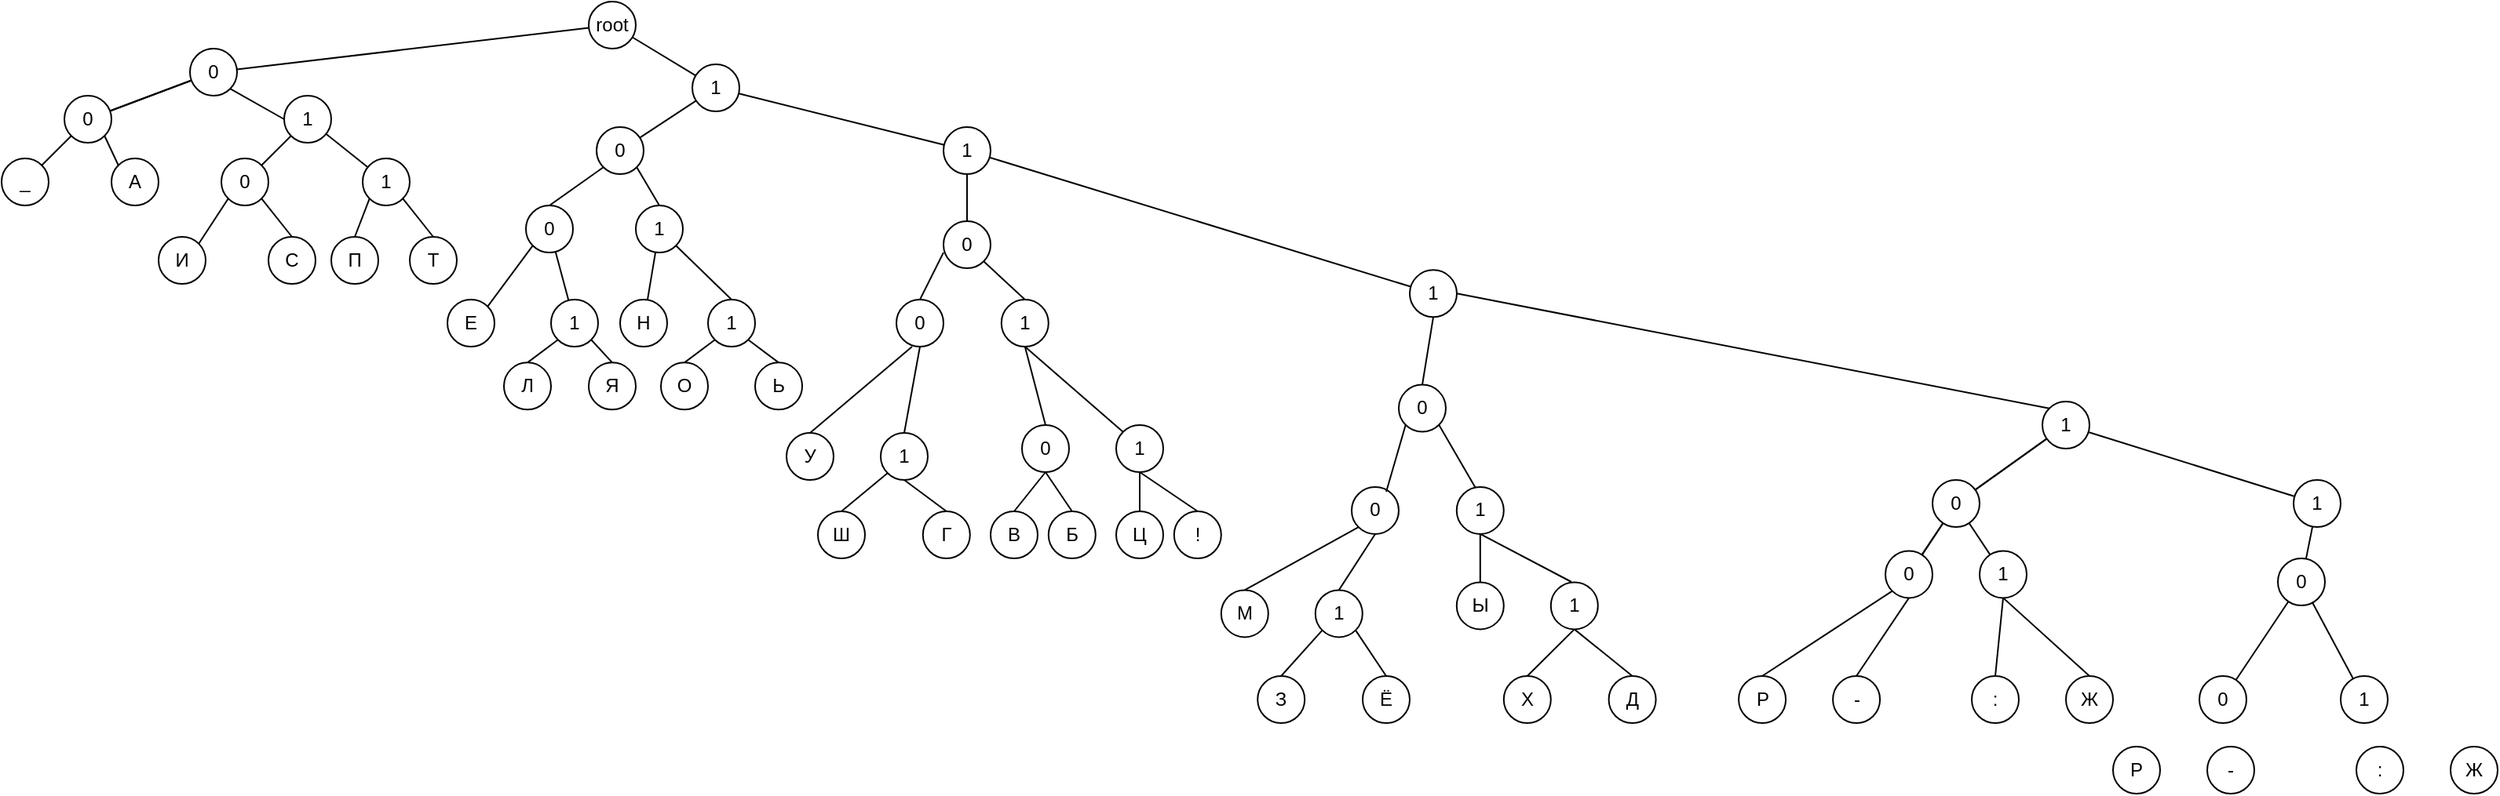 <mxfile version="22.1.7" type="github">
  <diagram name="Страница — 1" id="L3PKJxNTwHp6rq7nzCVX">
    <mxGraphModel dx="869" dy="475" grid="1" gridSize="10" guides="1" tooltips="1" connect="1" arrows="1" fold="1" page="1" pageScale="1" pageWidth="827" pageHeight="1169" math="0" shadow="0">
      <root>
        <mxCell id="0" />
        <mxCell id="1" parent="0" />
        <mxCell id="iF7RnvMgbBvQUuc80PQl-8" value="" style="edgeStyle=none;shape=connector;rounded=0;orthogonalLoop=1;jettySize=auto;html=1;labelBackgroundColor=default;strokeColor=default;align=center;verticalAlign=middle;fontFamily=Helvetica;fontSize=11;fontColor=default;endArrow=none;endFill=0;" edge="1" parent="1" source="iF7RnvMgbBvQUuc80PQl-2" target="iF7RnvMgbBvQUuc80PQl-5">
          <mxGeometry relative="1" as="geometry" />
        </mxCell>
        <mxCell id="iF7RnvMgbBvQUuc80PQl-27" style="edgeStyle=none;shape=connector;rounded=0;orthogonalLoop=1;jettySize=auto;html=1;exitX=1;exitY=1;exitDx=0;exitDy=0;entryX=0;entryY=0.5;entryDx=0;entryDy=0;labelBackgroundColor=default;strokeColor=default;align=center;verticalAlign=middle;fontFamily=Helvetica;fontSize=11;fontColor=default;endArrow=none;endFill=0;" edge="1" parent="1" source="iF7RnvMgbBvQUuc80PQl-2" target="iF7RnvMgbBvQUuc80PQl-23">
          <mxGeometry relative="1" as="geometry" />
        </mxCell>
        <mxCell id="iF7RnvMgbBvQUuc80PQl-2" value="0" style="ellipse;whiteSpace=wrap;html=1;aspect=fixed;" vertex="1" parent="1">
          <mxGeometry x="140" y="170" width="30" height="30" as="geometry" />
        </mxCell>
        <mxCell id="iF7RnvMgbBvQUuc80PQl-10" value="" style="edgeStyle=none;shape=connector;rounded=0;orthogonalLoop=1;jettySize=auto;html=1;labelBackgroundColor=default;strokeColor=default;align=center;verticalAlign=middle;fontFamily=Helvetica;fontSize=11;fontColor=default;endArrow=none;endFill=0;" edge="1" parent="1" source="iF7RnvMgbBvQUuc80PQl-3" target="iF7RnvMgbBvQUuc80PQl-2">
          <mxGeometry relative="1" as="geometry" />
        </mxCell>
        <mxCell id="iF7RnvMgbBvQUuc80PQl-12" value="" style="edgeStyle=none;shape=connector;rounded=0;orthogonalLoop=1;jettySize=auto;html=1;labelBackgroundColor=default;strokeColor=default;align=center;verticalAlign=middle;fontFamily=Helvetica;fontSize=11;fontColor=default;endArrow=none;endFill=0;" edge="1" parent="1" source="iF7RnvMgbBvQUuc80PQl-3" target="iF7RnvMgbBvQUuc80PQl-11">
          <mxGeometry relative="1" as="geometry" />
        </mxCell>
        <mxCell id="iF7RnvMgbBvQUuc80PQl-3" value="root" style="ellipse;whiteSpace=wrap;html=1;aspect=fixed;" vertex="1" parent="1">
          <mxGeometry x="394" y="140" width="30" height="30" as="geometry" />
        </mxCell>
        <mxCell id="iF7RnvMgbBvQUuc80PQl-9" value="" style="edgeStyle=none;shape=connector;rounded=0;orthogonalLoop=1;jettySize=auto;html=1;labelBackgroundColor=default;strokeColor=default;align=center;verticalAlign=middle;fontFamily=Helvetica;fontSize=11;fontColor=default;endArrow=none;endFill=0;" edge="1" parent="1" source="iF7RnvMgbBvQUuc80PQl-5" target="iF7RnvMgbBvQUuc80PQl-6">
          <mxGeometry relative="1" as="geometry" />
        </mxCell>
        <mxCell id="iF7RnvMgbBvQUuc80PQl-20" value="" style="edgeStyle=none;shape=connector;rounded=0;orthogonalLoop=1;jettySize=auto;html=1;labelBackgroundColor=default;strokeColor=default;align=center;verticalAlign=middle;fontFamily=Helvetica;fontSize=11;fontColor=default;endArrow=none;endFill=0;" edge="1" parent="1" source="iF7RnvMgbBvQUuc80PQl-5" target="iF7RnvMgbBvQUuc80PQl-2">
          <mxGeometry relative="1" as="geometry" />
        </mxCell>
        <mxCell id="iF7RnvMgbBvQUuc80PQl-22" style="edgeStyle=none;shape=connector;rounded=0;orthogonalLoop=1;jettySize=auto;html=1;exitX=1;exitY=1;exitDx=0;exitDy=0;entryX=0;entryY=0;entryDx=0;entryDy=0;labelBackgroundColor=default;strokeColor=default;align=center;verticalAlign=middle;fontFamily=Helvetica;fontSize=11;fontColor=default;endArrow=none;endFill=0;" edge="1" parent="1" source="iF7RnvMgbBvQUuc80PQl-5" target="iF7RnvMgbBvQUuc80PQl-19">
          <mxGeometry relative="1" as="geometry" />
        </mxCell>
        <mxCell id="iF7RnvMgbBvQUuc80PQl-5" value="0" style="ellipse;whiteSpace=wrap;html=1;aspect=fixed;" vertex="1" parent="1">
          <mxGeometry x="60" y="200" width="30" height="30" as="geometry" />
        </mxCell>
        <mxCell id="iF7RnvMgbBvQUuc80PQl-6" value="_" style="ellipse;whiteSpace=wrap;html=1;aspect=fixed;" vertex="1" parent="1">
          <mxGeometry x="20" y="240" width="30" height="30" as="geometry" />
        </mxCell>
        <mxCell id="iF7RnvMgbBvQUuc80PQl-16" value="" style="edgeStyle=none;shape=connector;rounded=0;orthogonalLoop=1;jettySize=auto;html=1;labelBackgroundColor=default;strokeColor=default;align=center;verticalAlign=middle;fontFamily=Helvetica;fontSize=11;fontColor=default;endArrow=none;endFill=0;" edge="1" parent="1" source="iF7RnvMgbBvQUuc80PQl-11" target="iF7RnvMgbBvQUuc80PQl-13">
          <mxGeometry relative="1" as="geometry" />
        </mxCell>
        <mxCell id="iF7RnvMgbBvQUuc80PQl-57" value="" style="edgeStyle=none;shape=connector;rounded=0;orthogonalLoop=1;jettySize=auto;html=1;labelBackgroundColor=default;strokeColor=default;align=center;verticalAlign=middle;fontFamily=Helvetica;fontSize=11;fontColor=default;endArrow=none;endFill=0;" edge="1" parent="1" source="iF7RnvMgbBvQUuc80PQl-11" target="iF7RnvMgbBvQUuc80PQl-45">
          <mxGeometry relative="1" as="geometry" />
        </mxCell>
        <mxCell id="iF7RnvMgbBvQUuc80PQl-11" value="1" style="ellipse;whiteSpace=wrap;html=1;aspect=fixed;" vertex="1" parent="1">
          <mxGeometry x="460" y="180" width="30" height="30" as="geometry" />
        </mxCell>
        <mxCell id="iF7RnvMgbBvQUuc80PQl-17" value="" style="edgeStyle=none;shape=connector;rounded=0;orthogonalLoop=1;jettySize=auto;html=1;labelBackgroundColor=default;strokeColor=default;align=center;verticalAlign=middle;fontFamily=Helvetica;fontSize=11;fontColor=default;endArrow=none;endFill=0;" edge="1" parent="1" source="iF7RnvMgbBvQUuc80PQl-13" target="iF7RnvMgbBvQUuc80PQl-14">
          <mxGeometry relative="1" as="geometry" />
        </mxCell>
        <mxCell id="iF7RnvMgbBvQUuc80PQl-112" style="edgeStyle=none;shape=connector;rounded=0;orthogonalLoop=1;jettySize=auto;html=1;exitX=0.5;exitY=1;exitDx=0;exitDy=0;entryX=0.5;entryY=0;entryDx=0;entryDy=0;labelBackgroundColor=default;strokeColor=default;align=center;verticalAlign=middle;fontFamily=Helvetica;fontSize=11;fontColor=default;endArrow=none;endFill=0;" edge="1" parent="1" source="iF7RnvMgbBvQUuc80PQl-13" target="iF7RnvMgbBvQUuc80PQl-46">
          <mxGeometry relative="1" as="geometry" />
        </mxCell>
        <mxCell id="iF7RnvMgbBvQUuc80PQl-13" value="1" style="ellipse;whiteSpace=wrap;html=1;aspect=fixed;" vertex="1" parent="1">
          <mxGeometry x="620" y="220" width="30" height="30" as="geometry" />
        </mxCell>
        <mxCell id="iF7RnvMgbBvQUuc80PQl-81" style="edgeStyle=none;shape=connector;rounded=0;orthogonalLoop=1;jettySize=auto;html=1;exitX=1;exitY=0.5;exitDx=0;exitDy=0;entryX=0;entryY=0;entryDx=0;entryDy=0;labelBackgroundColor=default;strokeColor=default;align=center;verticalAlign=middle;fontFamily=Helvetica;fontSize=11;fontColor=default;endArrow=none;endFill=0;" edge="1" parent="1" source="iF7RnvMgbBvQUuc80PQl-14" target="iF7RnvMgbBvQUuc80PQl-15">
          <mxGeometry relative="1" as="geometry" />
        </mxCell>
        <mxCell id="iF7RnvMgbBvQUuc80PQl-14" value="1" style="ellipse;whiteSpace=wrap;html=1;aspect=fixed;" vertex="1" parent="1">
          <mxGeometry x="917" y="311.17" width="30" height="30" as="geometry" />
        </mxCell>
        <mxCell id="iF7RnvMgbBvQUuc80PQl-42" value="" style="edgeStyle=none;shape=connector;rounded=0;orthogonalLoop=1;jettySize=auto;html=1;labelBackgroundColor=default;strokeColor=default;align=center;verticalAlign=middle;fontFamily=Helvetica;fontSize=11;fontColor=default;endArrow=none;endFill=0;" edge="1" parent="1" source="iF7RnvMgbBvQUuc80PQl-15" target="iF7RnvMgbBvQUuc80PQl-39">
          <mxGeometry relative="1" as="geometry" />
        </mxCell>
        <mxCell id="iF7RnvMgbBvQUuc80PQl-54" value="" style="edgeStyle=none;shape=connector;rounded=0;orthogonalLoop=1;jettySize=auto;html=1;labelBackgroundColor=default;strokeColor=default;align=center;verticalAlign=middle;fontFamily=Helvetica;fontSize=11;fontColor=default;endArrow=none;endFill=0;" edge="1" parent="1" source="iF7RnvMgbBvQUuc80PQl-15" target="iF7RnvMgbBvQUuc80PQl-48">
          <mxGeometry relative="1" as="geometry" />
        </mxCell>
        <mxCell id="iF7RnvMgbBvQUuc80PQl-15" value="1" style="ellipse;whiteSpace=wrap;html=1;aspect=fixed;" vertex="1" parent="1">
          <mxGeometry x="1320" y="395" width="30" height="30" as="geometry" />
        </mxCell>
        <mxCell id="iF7RnvMgbBvQUuc80PQl-19" value="А" style="ellipse;whiteSpace=wrap;html=1;aspect=fixed;" vertex="1" parent="1">
          <mxGeometry x="90" y="240" width="30" height="30" as="geometry" />
        </mxCell>
        <mxCell id="iF7RnvMgbBvQUuc80PQl-28" style="edgeStyle=none;shape=connector;rounded=0;orthogonalLoop=1;jettySize=auto;html=1;exitX=0;exitY=1;exitDx=0;exitDy=0;entryX=1;entryY=0;entryDx=0;entryDy=0;labelBackgroundColor=default;strokeColor=default;align=center;verticalAlign=middle;fontFamily=Helvetica;fontSize=11;fontColor=default;endArrow=none;endFill=0;" edge="1" parent="1" source="iF7RnvMgbBvQUuc80PQl-23" target="iF7RnvMgbBvQUuc80PQl-24">
          <mxGeometry relative="1" as="geometry" />
        </mxCell>
        <mxCell id="iF7RnvMgbBvQUuc80PQl-33" value="" style="edgeStyle=none;shape=connector;rounded=0;orthogonalLoop=1;jettySize=auto;html=1;labelBackgroundColor=default;strokeColor=default;align=center;verticalAlign=middle;fontFamily=Helvetica;fontSize=11;fontColor=default;endArrow=none;endFill=0;" edge="1" parent="1" source="iF7RnvMgbBvQUuc80PQl-23" target="iF7RnvMgbBvQUuc80PQl-31">
          <mxGeometry relative="1" as="geometry" />
        </mxCell>
        <mxCell id="iF7RnvMgbBvQUuc80PQl-23" value="1" style="ellipse;whiteSpace=wrap;html=1;aspect=fixed;" vertex="1" parent="1">
          <mxGeometry x="200" y="200" width="30" height="30" as="geometry" />
        </mxCell>
        <mxCell id="iF7RnvMgbBvQUuc80PQl-26" style="edgeStyle=none;shape=connector;rounded=0;orthogonalLoop=1;jettySize=auto;html=1;exitX=0;exitY=1;exitDx=0;exitDy=0;entryX=1;entryY=0;entryDx=0;entryDy=0;labelBackgroundColor=default;strokeColor=default;align=center;verticalAlign=middle;fontFamily=Helvetica;fontSize=11;fontColor=default;endArrow=none;endFill=0;" edge="1" parent="1" source="iF7RnvMgbBvQUuc80PQl-24" target="iF7RnvMgbBvQUuc80PQl-25">
          <mxGeometry relative="1" as="geometry" />
        </mxCell>
        <mxCell id="iF7RnvMgbBvQUuc80PQl-30" style="edgeStyle=none;shape=connector;rounded=0;orthogonalLoop=1;jettySize=auto;html=1;exitX=1;exitY=1;exitDx=0;exitDy=0;entryX=0.5;entryY=0;entryDx=0;entryDy=0;labelBackgroundColor=default;strokeColor=default;align=center;verticalAlign=middle;fontFamily=Helvetica;fontSize=11;fontColor=default;endArrow=none;endFill=0;" edge="1" parent="1" source="iF7RnvMgbBvQUuc80PQl-24" target="iF7RnvMgbBvQUuc80PQl-29">
          <mxGeometry relative="1" as="geometry" />
        </mxCell>
        <mxCell id="iF7RnvMgbBvQUuc80PQl-24" value="0" style="ellipse;whiteSpace=wrap;html=1;aspect=fixed;" vertex="1" parent="1">
          <mxGeometry x="160" y="240" width="30" height="30" as="geometry" />
        </mxCell>
        <mxCell id="iF7RnvMgbBvQUuc80PQl-25" value="И" style="ellipse;whiteSpace=wrap;html=1;aspect=fixed;" vertex="1" parent="1">
          <mxGeometry x="120" y="290" width="30" height="30" as="geometry" />
        </mxCell>
        <mxCell id="iF7RnvMgbBvQUuc80PQl-29" value="С" style="ellipse;whiteSpace=wrap;html=1;aspect=fixed;" vertex="1" parent="1">
          <mxGeometry x="190" y="290" width="30" height="30" as="geometry" />
        </mxCell>
        <mxCell id="iF7RnvMgbBvQUuc80PQl-35" style="edgeStyle=none;shape=connector;rounded=0;orthogonalLoop=1;jettySize=auto;html=1;exitX=0;exitY=1;exitDx=0;exitDy=0;entryX=0.5;entryY=0;entryDx=0;entryDy=0;labelBackgroundColor=default;strokeColor=default;align=center;verticalAlign=middle;fontFamily=Helvetica;fontSize=11;fontColor=default;endArrow=none;endFill=0;" edge="1" parent="1" source="iF7RnvMgbBvQUuc80PQl-31" target="iF7RnvMgbBvQUuc80PQl-32">
          <mxGeometry relative="1" as="geometry" />
        </mxCell>
        <mxCell id="iF7RnvMgbBvQUuc80PQl-38" style="edgeStyle=none;shape=connector;rounded=0;orthogonalLoop=1;jettySize=auto;html=1;exitX=1;exitY=1;exitDx=0;exitDy=0;entryX=0.5;entryY=0;entryDx=0;entryDy=0;labelBackgroundColor=default;strokeColor=default;align=center;verticalAlign=middle;fontFamily=Helvetica;fontSize=11;fontColor=default;endArrow=none;endFill=0;" edge="1" parent="1" source="iF7RnvMgbBvQUuc80PQl-31" target="iF7RnvMgbBvQUuc80PQl-36">
          <mxGeometry relative="1" as="geometry" />
        </mxCell>
        <mxCell id="iF7RnvMgbBvQUuc80PQl-31" value="1" style="ellipse;whiteSpace=wrap;html=1;aspect=fixed;" vertex="1" parent="1">
          <mxGeometry x="250" y="240" width="30" height="30" as="geometry" />
        </mxCell>
        <mxCell id="iF7RnvMgbBvQUuc80PQl-32" value="П" style="ellipse;whiteSpace=wrap;html=1;aspect=fixed;" vertex="1" parent="1">
          <mxGeometry x="230" y="290" width="30" height="30" as="geometry" />
        </mxCell>
        <mxCell id="iF7RnvMgbBvQUuc80PQl-36" value="Т" style="ellipse;whiteSpace=wrap;html=1;aspect=fixed;" vertex="1" parent="1">
          <mxGeometry x="280" y="290" width="30" height="30" as="geometry" />
        </mxCell>
        <mxCell id="iF7RnvMgbBvQUuc80PQl-53" value="" style="edgeStyle=none;shape=connector;rounded=0;orthogonalLoop=1;jettySize=auto;html=1;labelBackgroundColor=default;strokeColor=default;align=center;verticalAlign=middle;fontFamily=Helvetica;fontSize=11;fontColor=default;endArrow=none;endFill=0;" edge="1" parent="1" source="iF7RnvMgbBvQUuc80PQl-39" target="iF7RnvMgbBvQUuc80PQl-49">
          <mxGeometry relative="1" as="geometry" />
        </mxCell>
        <mxCell id="iF7RnvMgbBvQUuc80PQl-39" value="1" style="ellipse;whiteSpace=wrap;html=1;aspect=fixed;" vertex="1" parent="1">
          <mxGeometry x="1480" y="445" width="30" height="30" as="geometry" />
        </mxCell>
        <mxCell id="iF7RnvMgbBvQUuc80PQl-63" style="edgeStyle=none;shape=connector;rounded=0;orthogonalLoop=1;jettySize=auto;html=1;exitX=0;exitY=1;exitDx=0;exitDy=0;entryX=0.5;entryY=0;entryDx=0;entryDy=0;labelBackgroundColor=default;strokeColor=default;align=center;verticalAlign=middle;fontFamily=Helvetica;fontSize=11;fontColor=default;endArrow=none;endFill=0;" edge="1" parent="1" source="iF7RnvMgbBvQUuc80PQl-45" target="iF7RnvMgbBvQUuc80PQl-62">
          <mxGeometry relative="1" as="geometry" />
        </mxCell>
        <mxCell id="iF7RnvMgbBvQUuc80PQl-64" style="edgeStyle=none;shape=connector;rounded=0;orthogonalLoop=1;jettySize=auto;html=1;exitX=1;exitY=1;exitDx=0;exitDy=0;entryX=0.5;entryY=0;entryDx=0;entryDy=0;labelBackgroundColor=default;strokeColor=default;align=center;verticalAlign=middle;fontFamily=Helvetica;fontSize=11;fontColor=default;endArrow=none;endFill=0;" edge="1" parent="1" source="iF7RnvMgbBvQUuc80PQl-45" target="iF7RnvMgbBvQUuc80PQl-61">
          <mxGeometry relative="1" as="geometry" />
        </mxCell>
        <mxCell id="iF7RnvMgbBvQUuc80PQl-45" value="0" style="ellipse;whiteSpace=wrap;html=1;aspect=fixed;" vertex="1" parent="1">
          <mxGeometry x="399" y="220" width="30" height="30" as="geometry" />
        </mxCell>
        <mxCell id="iF7RnvMgbBvQUuc80PQl-46" value="0" style="ellipse;whiteSpace=wrap;html=1;aspect=fixed;" vertex="1" parent="1">
          <mxGeometry x="620" y="280" width="30" height="30" as="geometry" />
        </mxCell>
        <mxCell id="iF7RnvMgbBvQUuc80PQl-162" style="edgeStyle=none;shape=connector;rounded=0;orthogonalLoop=1;jettySize=auto;html=1;exitX=0.5;exitY=0;exitDx=0;exitDy=0;entryX=0.5;entryY=1;entryDx=0;entryDy=0;labelBackgroundColor=default;strokeColor=default;align=center;verticalAlign=middle;fontFamily=Helvetica;fontSize=11;fontColor=default;endArrow=none;endFill=0;" edge="1" parent="1" source="iF7RnvMgbBvQUuc80PQl-47" target="iF7RnvMgbBvQUuc80PQl-14">
          <mxGeometry relative="1" as="geometry" />
        </mxCell>
        <mxCell id="iF7RnvMgbBvQUuc80PQl-47" value="0" style="ellipse;whiteSpace=wrap;html=1;aspect=fixed;" vertex="1" parent="1">
          <mxGeometry x="910" y="384.29" width="30" height="30" as="geometry" />
        </mxCell>
        <mxCell id="iF7RnvMgbBvQUuc80PQl-84" value="" style="edgeStyle=none;shape=connector;rounded=0;orthogonalLoop=1;jettySize=auto;html=1;labelBackgroundColor=default;strokeColor=default;align=center;verticalAlign=middle;fontFamily=Helvetica;fontSize=11;fontColor=default;endArrow=none;endFill=0;" edge="1" parent="1" source="iF7RnvMgbBvQUuc80PQl-48" target="iF7RnvMgbBvQUuc80PQl-78">
          <mxGeometry relative="1" as="geometry" />
        </mxCell>
        <mxCell id="iF7RnvMgbBvQUuc80PQl-85" value="" style="edgeStyle=none;shape=connector;rounded=0;orthogonalLoop=1;jettySize=auto;html=1;labelBackgroundColor=default;strokeColor=default;align=center;verticalAlign=middle;fontFamily=Helvetica;fontSize=11;fontColor=default;endArrow=none;endFill=0;" edge="1" parent="1" source="iF7RnvMgbBvQUuc80PQl-48" target="iF7RnvMgbBvQUuc80PQl-78">
          <mxGeometry relative="1" as="geometry" />
        </mxCell>
        <mxCell id="iF7RnvMgbBvQUuc80PQl-86" value="" style="edgeStyle=none;shape=connector;rounded=0;orthogonalLoop=1;jettySize=auto;html=1;labelBackgroundColor=default;strokeColor=default;align=center;verticalAlign=middle;fontFamily=Helvetica;fontSize=11;fontColor=default;endArrow=none;endFill=0;" edge="1" parent="1" source="iF7RnvMgbBvQUuc80PQl-48" target="iF7RnvMgbBvQUuc80PQl-15">
          <mxGeometry relative="1" as="geometry" />
        </mxCell>
        <mxCell id="iF7RnvMgbBvQUuc80PQl-48" value="0" style="ellipse;whiteSpace=wrap;html=1;aspect=fixed;" vertex="1" parent="1">
          <mxGeometry x="1250" y="445.0" width="30" height="30" as="geometry" />
        </mxCell>
        <mxCell id="iF7RnvMgbBvQUuc80PQl-94" value="" style="edgeStyle=none;shape=connector;rounded=0;orthogonalLoop=1;jettySize=auto;html=1;labelBackgroundColor=default;strokeColor=default;align=center;verticalAlign=middle;fontFamily=Helvetica;fontSize=11;fontColor=default;endArrow=none;endFill=0;" edge="1" parent="1" source="iF7RnvMgbBvQUuc80PQl-49" target="iF7RnvMgbBvQUuc80PQl-93">
          <mxGeometry relative="1" as="geometry" />
        </mxCell>
        <mxCell id="iF7RnvMgbBvQUuc80PQl-49" value="0" style="ellipse;whiteSpace=wrap;html=1;aspect=fixed;" vertex="1" parent="1">
          <mxGeometry x="1470" y="495" width="30" height="30" as="geometry" />
        </mxCell>
        <mxCell id="iF7RnvMgbBvQUuc80PQl-111" style="edgeStyle=none;shape=connector;rounded=0;orthogonalLoop=1;jettySize=auto;html=1;exitX=1;exitY=1;exitDx=0;exitDy=0;entryX=0.5;entryY=0;entryDx=0;entryDy=0;labelBackgroundColor=default;strokeColor=default;align=center;verticalAlign=middle;fontFamily=Helvetica;fontSize=11;fontColor=default;endArrow=none;endFill=0;" edge="1" parent="1" source="iF7RnvMgbBvQUuc80PQl-61" target="iF7RnvMgbBvQUuc80PQl-105">
          <mxGeometry relative="1" as="geometry" />
        </mxCell>
        <mxCell id="iF7RnvMgbBvQUuc80PQl-61" value="1" style="ellipse;whiteSpace=wrap;html=1;aspect=fixed;" vertex="1" parent="1">
          <mxGeometry x="424" y="270" width="30" height="30" as="geometry" />
        </mxCell>
        <mxCell id="iF7RnvMgbBvQUuc80PQl-109" style="edgeStyle=none;shape=connector;rounded=0;orthogonalLoop=1;jettySize=auto;html=1;exitX=0;exitY=1;exitDx=0;exitDy=0;entryX=1;entryY=0;entryDx=0;entryDy=0;labelBackgroundColor=default;strokeColor=default;align=center;verticalAlign=middle;fontFamily=Helvetica;fontSize=11;fontColor=default;endArrow=none;endFill=0;" edge="1" parent="1" source="iF7RnvMgbBvQUuc80PQl-62" target="iF7RnvMgbBvQUuc80PQl-104">
          <mxGeometry relative="1" as="geometry" />
        </mxCell>
        <mxCell id="iF7RnvMgbBvQUuc80PQl-62" value="0" style="ellipse;whiteSpace=wrap;html=1;aspect=fixed;" vertex="1" parent="1">
          <mxGeometry x="354" y="270" width="30" height="30" as="geometry" />
        </mxCell>
        <mxCell id="iF7RnvMgbBvQUuc80PQl-65" style="edgeStyle=none;shape=connector;rounded=0;orthogonalLoop=1;jettySize=auto;html=1;exitX=0;exitY=0.667;exitDx=0;exitDy=0;entryX=0.5;entryY=0;entryDx=0;entryDy=0;labelBackgroundColor=default;strokeColor=default;align=center;verticalAlign=middle;fontFamily=Helvetica;fontSize=11;fontColor=default;endArrow=none;endFill=0;exitPerimeter=0;" edge="1" parent="1" target="iF7RnvMgbBvQUuc80PQl-68" source="iF7RnvMgbBvQUuc80PQl-46">
          <mxGeometry relative="1" as="geometry">
            <mxPoint x="563" y="298" as="sourcePoint" />
          </mxGeometry>
        </mxCell>
        <mxCell id="iF7RnvMgbBvQUuc80PQl-66" style="edgeStyle=none;shape=connector;rounded=0;orthogonalLoop=1;jettySize=auto;html=1;entryX=0.5;entryY=0;entryDx=0;entryDy=0;labelBackgroundColor=default;strokeColor=default;align=center;verticalAlign=middle;fontFamily=Helvetica;fontSize=11;fontColor=default;endArrow=none;endFill=0;exitX=1;exitY=1;exitDx=0;exitDy=0;" edge="1" parent="1" target="iF7RnvMgbBvQUuc80PQl-67" source="iF7RnvMgbBvQUuc80PQl-46">
          <mxGeometry relative="1" as="geometry">
            <mxPoint x="659.999" y="328.795" as="sourcePoint" />
          </mxGeometry>
        </mxCell>
        <mxCell id="iF7RnvMgbBvQUuc80PQl-120" style="edgeStyle=none;shape=connector;rounded=0;orthogonalLoop=1;jettySize=auto;html=1;exitX=0.5;exitY=1;exitDx=0;exitDy=0;entryX=0.5;entryY=0;entryDx=0;entryDy=0;labelBackgroundColor=default;strokeColor=default;align=center;verticalAlign=middle;fontFamily=Helvetica;fontSize=11;fontColor=default;endArrow=none;endFill=0;" edge="1" parent="1" source="iF7RnvMgbBvQUuc80PQl-67" target="iF7RnvMgbBvQUuc80PQl-116">
          <mxGeometry relative="1" as="geometry" />
        </mxCell>
        <mxCell id="iF7RnvMgbBvQUuc80PQl-121" style="edgeStyle=none;shape=connector;rounded=0;orthogonalLoop=1;jettySize=auto;html=1;exitX=0.5;exitY=1;exitDx=0;exitDy=0;entryX=0;entryY=0;entryDx=0;entryDy=0;labelBackgroundColor=default;strokeColor=default;align=center;verticalAlign=middle;fontFamily=Helvetica;fontSize=11;fontColor=default;endArrow=none;endFill=0;" edge="1" parent="1" source="iF7RnvMgbBvQUuc80PQl-67" target="iF7RnvMgbBvQUuc80PQl-115">
          <mxGeometry relative="1" as="geometry" />
        </mxCell>
        <mxCell id="iF7RnvMgbBvQUuc80PQl-67" value="1" style="ellipse;whiteSpace=wrap;html=1;aspect=fixed;" vertex="1" parent="1">
          <mxGeometry x="656.9" y="330" width="30" height="30" as="geometry" />
        </mxCell>
        <mxCell id="iF7RnvMgbBvQUuc80PQl-68" value="0" style="ellipse;whiteSpace=wrap;html=1;aspect=fixed;" vertex="1" parent="1">
          <mxGeometry x="590" y="330" width="30" height="30" as="geometry" />
        </mxCell>
        <mxCell id="iF7RnvMgbBvQUuc80PQl-165" style="edgeStyle=none;shape=connector;rounded=0;orthogonalLoop=1;jettySize=auto;html=1;exitX=0.5;exitY=1;exitDx=0;exitDy=0;entryX=0.5;entryY=0;entryDx=0;entryDy=0;labelBackgroundColor=default;strokeColor=default;align=center;verticalAlign=middle;fontFamily=Helvetica;fontSize=11;fontColor=default;endArrow=none;endFill=0;" edge="1" parent="1" source="iF7RnvMgbBvQUuc80PQl-71" target="iF7RnvMgbBvQUuc80PQl-155">
          <mxGeometry relative="1" as="geometry" />
        </mxCell>
        <mxCell id="iF7RnvMgbBvQUuc80PQl-71" value="1" style="ellipse;whiteSpace=wrap;html=1;aspect=fixed;" vertex="1" parent="1">
          <mxGeometry x="946.9" y="449.46" width="30" height="30" as="geometry" />
        </mxCell>
        <mxCell id="iF7RnvMgbBvQUuc80PQl-163" style="edgeStyle=none;shape=connector;rounded=0;orthogonalLoop=1;jettySize=auto;html=1;exitX=0;exitY=1;exitDx=0;exitDy=0;entryX=0.5;entryY=0;entryDx=0;entryDy=0;labelBackgroundColor=default;strokeColor=default;align=center;verticalAlign=middle;fontFamily=Helvetica;fontSize=11;fontColor=default;endArrow=none;endFill=0;" edge="1" parent="1" source="iF7RnvMgbBvQUuc80PQl-72" target="iF7RnvMgbBvQUuc80PQl-149">
          <mxGeometry relative="1" as="geometry" />
        </mxCell>
        <mxCell id="iF7RnvMgbBvQUuc80PQl-164" style="edgeStyle=none;shape=connector;rounded=0;orthogonalLoop=1;jettySize=auto;html=1;exitX=0.5;exitY=1;exitDx=0;exitDy=0;entryX=0.5;entryY=0;entryDx=0;entryDy=0;labelBackgroundColor=default;strokeColor=default;align=center;verticalAlign=middle;fontFamily=Helvetica;fontSize=11;fontColor=default;endArrow=none;endFill=0;" edge="1" parent="1" source="iF7RnvMgbBvQUuc80PQl-72" target="iF7RnvMgbBvQUuc80PQl-148">
          <mxGeometry relative="1" as="geometry" />
        </mxCell>
        <mxCell id="iF7RnvMgbBvQUuc80PQl-72" value="0" style="ellipse;whiteSpace=wrap;html=1;aspect=fixed;" vertex="1" parent="1">
          <mxGeometry x="880" y="449.46" width="30" height="30" as="geometry" />
        </mxCell>
        <mxCell id="iF7RnvMgbBvQUuc80PQl-73" style="edgeStyle=none;shape=connector;rounded=0;orthogonalLoop=1;jettySize=auto;html=1;exitX=0;exitY=1;exitDx=0;exitDy=0;entryX=0.735;entryY=0.1;entryDx=0;entryDy=0;entryPerimeter=0;labelBackgroundColor=default;strokeColor=default;align=center;verticalAlign=middle;fontFamily=Helvetica;fontSize=11;fontColor=default;endArrow=none;endFill=0;" edge="1" parent="1" source="iF7RnvMgbBvQUuc80PQl-47" target="iF7RnvMgbBvQUuc80PQl-72">
          <mxGeometry relative="1" as="geometry" />
        </mxCell>
        <mxCell id="iF7RnvMgbBvQUuc80PQl-74" style="edgeStyle=none;shape=connector;rounded=0;orthogonalLoop=1;jettySize=auto;html=1;exitX=1;exitY=1;exitDx=0;exitDy=0;entryX=0.402;entryY=0.021;entryDx=0;entryDy=0;entryPerimeter=0;labelBackgroundColor=default;strokeColor=default;align=center;verticalAlign=middle;fontFamily=Helvetica;fontSize=11;fontColor=default;endArrow=none;endFill=0;" edge="1" parent="1" source="iF7RnvMgbBvQUuc80PQl-47" target="iF7RnvMgbBvQUuc80PQl-71">
          <mxGeometry relative="1" as="geometry" />
        </mxCell>
        <mxCell id="iF7RnvMgbBvQUuc80PQl-87" value="" style="edgeStyle=none;shape=connector;rounded=0;orthogonalLoop=1;jettySize=auto;html=1;labelBackgroundColor=default;strokeColor=default;align=center;verticalAlign=middle;fontFamily=Helvetica;fontSize=11;fontColor=default;endArrow=none;endFill=0;" edge="1" parent="1" source="iF7RnvMgbBvQUuc80PQl-77" target="iF7RnvMgbBvQUuc80PQl-48">
          <mxGeometry relative="1" as="geometry" />
        </mxCell>
        <mxCell id="iF7RnvMgbBvQUuc80PQl-181" style="edgeStyle=none;shape=connector;rounded=0;orthogonalLoop=1;jettySize=auto;html=1;exitX=0.5;exitY=1;exitDx=0;exitDy=0;entryX=0.5;entryY=0;entryDx=0;entryDy=0;labelBackgroundColor=default;strokeColor=default;align=center;verticalAlign=middle;fontFamily=Helvetica;fontSize=11;fontColor=default;endArrow=none;endFill=0;" edge="1" parent="1" source="iF7RnvMgbBvQUuc80PQl-77" target="iF7RnvMgbBvQUuc80PQl-174">
          <mxGeometry relative="1" as="geometry" />
        </mxCell>
        <mxCell id="iF7RnvMgbBvQUuc80PQl-182" style="edgeStyle=none;shape=connector;rounded=0;orthogonalLoop=1;jettySize=auto;html=1;exitX=0.5;exitY=1;exitDx=0;exitDy=0;entryX=0.5;entryY=0;entryDx=0;entryDy=0;labelBackgroundColor=default;strokeColor=default;align=center;verticalAlign=middle;fontFamily=Helvetica;fontSize=11;fontColor=default;endArrow=none;endFill=0;" edge="1" parent="1" source="iF7RnvMgbBvQUuc80PQl-77" target="iF7RnvMgbBvQUuc80PQl-173">
          <mxGeometry relative="1" as="geometry" />
        </mxCell>
        <mxCell id="iF7RnvMgbBvQUuc80PQl-77" value="1" style="ellipse;whiteSpace=wrap;html=1;aspect=fixed;" vertex="1" parent="1">
          <mxGeometry x="1280" y="490.19" width="30" height="30" as="geometry" />
        </mxCell>
        <mxCell id="iF7RnvMgbBvQUuc80PQl-179" style="edgeStyle=none;shape=connector;rounded=0;orthogonalLoop=1;jettySize=auto;html=1;exitX=0;exitY=1;exitDx=0;exitDy=0;entryX=0.5;entryY=0;entryDx=0;entryDy=0;labelBackgroundColor=default;strokeColor=default;align=center;verticalAlign=middle;fontFamily=Helvetica;fontSize=11;fontColor=default;endArrow=none;endFill=0;" edge="1" parent="1" source="iF7RnvMgbBvQUuc80PQl-78" target="iF7RnvMgbBvQUuc80PQl-170">
          <mxGeometry relative="1" as="geometry" />
        </mxCell>
        <mxCell id="iF7RnvMgbBvQUuc80PQl-180" style="edgeStyle=none;shape=connector;rounded=0;orthogonalLoop=1;jettySize=auto;html=1;exitX=0.5;exitY=1;exitDx=0;exitDy=0;entryX=0.5;entryY=0;entryDx=0;entryDy=0;labelBackgroundColor=default;strokeColor=default;align=center;verticalAlign=middle;fontFamily=Helvetica;fontSize=11;fontColor=default;endArrow=none;endFill=0;" edge="1" parent="1" source="iF7RnvMgbBvQUuc80PQl-78" target="iF7RnvMgbBvQUuc80PQl-169">
          <mxGeometry relative="1" as="geometry" />
        </mxCell>
        <mxCell id="iF7RnvMgbBvQUuc80PQl-78" value="0" style="ellipse;whiteSpace=wrap;html=1;aspect=fixed;" vertex="1" parent="1">
          <mxGeometry x="1220" y="490.19" width="30" height="30" as="geometry" />
        </mxCell>
        <mxCell id="iF7RnvMgbBvQUuc80PQl-95" value="" style="edgeStyle=none;shape=connector;rounded=0;orthogonalLoop=1;jettySize=auto;html=1;labelBackgroundColor=default;strokeColor=default;align=center;verticalAlign=middle;fontFamily=Helvetica;fontSize=11;fontColor=default;endArrow=none;endFill=0;" edge="1" parent="1" source="iF7RnvMgbBvQUuc80PQl-92" target="iF7RnvMgbBvQUuc80PQl-49">
          <mxGeometry relative="1" as="geometry" />
        </mxCell>
        <mxCell id="iF7RnvMgbBvQUuc80PQl-92" value="1" style="ellipse;whiteSpace=wrap;html=1;aspect=fixed;" vertex="1" parent="1">
          <mxGeometry x="1510" y="570.0" width="30" height="30" as="geometry" />
        </mxCell>
        <mxCell id="iF7RnvMgbBvQUuc80PQl-93" value="0" style="ellipse;whiteSpace=wrap;html=1;aspect=fixed;" vertex="1" parent="1">
          <mxGeometry x="1420" y="570" width="30" height="30" as="geometry" />
        </mxCell>
        <mxCell id="iF7RnvMgbBvQUuc80PQl-107" value="" style="edgeStyle=none;shape=connector;rounded=0;orthogonalLoop=1;jettySize=auto;html=1;labelBackgroundColor=default;strokeColor=default;align=center;verticalAlign=middle;fontFamily=Helvetica;fontSize=11;fontColor=default;endArrow=none;endFill=0;" edge="1" parent="1" source="iF7RnvMgbBvQUuc80PQl-103" target="iF7RnvMgbBvQUuc80PQl-62">
          <mxGeometry relative="1" as="geometry" />
        </mxCell>
        <mxCell id="iF7RnvMgbBvQUuc80PQl-127" style="edgeStyle=none;shape=connector;rounded=0;orthogonalLoop=1;jettySize=auto;html=1;exitX=0;exitY=1;exitDx=0;exitDy=0;entryX=0.5;entryY=0;entryDx=0;entryDy=0;labelBackgroundColor=default;strokeColor=default;align=center;verticalAlign=middle;fontFamily=Helvetica;fontSize=11;fontColor=default;endArrow=none;endFill=0;" edge="1" parent="1" source="iF7RnvMgbBvQUuc80PQl-103" target="iF7RnvMgbBvQUuc80PQl-126">
          <mxGeometry relative="1" as="geometry" />
        </mxCell>
        <mxCell id="iF7RnvMgbBvQUuc80PQl-129" style="edgeStyle=none;shape=connector;rounded=0;orthogonalLoop=1;jettySize=auto;html=1;exitX=1;exitY=1;exitDx=0;exitDy=0;entryX=0.5;entryY=0;entryDx=0;entryDy=0;labelBackgroundColor=default;strokeColor=default;align=center;verticalAlign=middle;fontFamily=Helvetica;fontSize=11;fontColor=default;endArrow=none;endFill=0;" edge="1" parent="1" source="iF7RnvMgbBvQUuc80PQl-103" target="iF7RnvMgbBvQUuc80PQl-128">
          <mxGeometry relative="1" as="geometry" />
        </mxCell>
        <mxCell id="iF7RnvMgbBvQUuc80PQl-103" value="1" style="ellipse;whiteSpace=wrap;html=1;aspect=fixed;" vertex="1" parent="1">
          <mxGeometry x="370" y="330" width="30" height="30" as="geometry" />
        </mxCell>
        <mxCell id="iF7RnvMgbBvQUuc80PQl-104" value="Е" style="ellipse;whiteSpace=wrap;html=1;aspect=fixed;" vertex="1" parent="1">
          <mxGeometry x="304" y="330" width="30" height="30" as="geometry" />
        </mxCell>
        <mxCell id="iF7RnvMgbBvQUuc80PQl-132" style="edgeStyle=none;shape=connector;rounded=0;orthogonalLoop=1;jettySize=auto;html=1;exitX=0;exitY=1;exitDx=0;exitDy=0;entryX=0.5;entryY=0;entryDx=0;entryDy=0;labelBackgroundColor=default;strokeColor=default;align=center;verticalAlign=middle;fontFamily=Helvetica;fontSize=11;fontColor=default;endArrow=none;endFill=0;" edge="1" parent="1" source="iF7RnvMgbBvQUuc80PQl-105" target="iF7RnvMgbBvQUuc80PQl-130">
          <mxGeometry relative="1" as="geometry" />
        </mxCell>
        <mxCell id="iF7RnvMgbBvQUuc80PQl-133" style="edgeStyle=none;shape=connector;rounded=0;orthogonalLoop=1;jettySize=auto;html=1;exitX=1;exitY=1;exitDx=0;exitDy=0;entryX=0.5;entryY=0;entryDx=0;entryDy=0;labelBackgroundColor=default;strokeColor=default;align=center;verticalAlign=middle;fontFamily=Helvetica;fontSize=11;fontColor=default;endArrow=none;endFill=0;" edge="1" parent="1" source="iF7RnvMgbBvQUuc80PQl-105" target="iF7RnvMgbBvQUuc80PQl-131">
          <mxGeometry relative="1" as="geometry" />
        </mxCell>
        <mxCell id="iF7RnvMgbBvQUuc80PQl-105" value="1" style="ellipse;whiteSpace=wrap;html=1;aspect=fixed;" vertex="1" parent="1">
          <mxGeometry x="470" y="330" width="30" height="30" as="geometry" />
        </mxCell>
        <mxCell id="iF7RnvMgbBvQUuc80PQl-110" value="" style="edgeStyle=none;shape=connector;rounded=0;orthogonalLoop=1;jettySize=auto;html=1;labelBackgroundColor=default;strokeColor=default;align=center;verticalAlign=middle;fontFamily=Helvetica;fontSize=11;fontColor=default;endArrow=none;endFill=0;" edge="1" parent="1" source="iF7RnvMgbBvQUuc80PQl-106" target="iF7RnvMgbBvQUuc80PQl-61">
          <mxGeometry relative="1" as="geometry" />
        </mxCell>
        <mxCell id="iF7RnvMgbBvQUuc80PQl-106" value="Н" style="ellipse;whiteSpace=wrap;html=1;aspect=fixed;" vertex="1" parent="1">
          <mxGeometry x="414" y="330" width="30" height="30" as="geometry" />
        </mxCell>
        <mxCell id="iF7RnvMgbBvQUuc80PQl-118" style="edgeStyle=none;shape=connector;rounded=0;orthogonalLoop=1;jettySize=auto;html=1;exitX=0.5;exitY=0;exitDx=0;exitDy=0;entryX=0.5;entryY=1;entryDx=0;entryDy=0;labelBackgroundColor=default;strokeColor=default;align=center;verticalAlign=middle;fontFamily=Helvetica;fontSize=11;fontColor=default;endArrow=none;endFill=0;" edge="1" parent="1" source="iF7RnvMgbBvQUuc80PQl-113" target="iF7RnvMgbBvQUuc80PQl-68">
          <mxGeometry relative="1" as="geometry" />
        </mxCell>
        <mxCell id="iF7RnvMgbBvQUuc80PQl-136" style="edgeStyle=none;shape=connector;rounded=0;orthogonalLoop=1;jettySize=auto;html=1;exitX=0;exitY=1;exitDx=0;exitDy=0;entryX=0.5;entryY=0;entryDx=0;entryDy=0;labelBackgroundColor=default;strokeColor=default;align=center;verticalAlign=middle;fontFamily=Helvetica;fontSize=11;fontColor=default;endArrow=none;endFill=0;" edge="1" parent="1" source="iF7RnvMgbBvQUuc80PQl-113" target="iF7RnvMgbBvQUuc80PQl-134">
          <mxGeometry relative="1" as="geometry" />
        </mxCell>
        <mxCell id="iF7RnvMgbBvQUuc80PQl-137" style="edgeStyle=none;shape=connector;rounded=0;orthogonalLoop=1;jettySize=auto;html=1;exitX=0.5;exitY=1;exitDx=0;exitDy=0;entryX=0.5;entryY=0;entryDx=0;entryDy=0;labelBackgroundColor=default;strokeColor=default;align=center;verticalAlign=middle;fontFamily=Helvetica;fontSize=11;fontColor=default;endArrow=none;endFill=0;" edge="1" parent="1" source="iF7RnvMgbBvQUuc80PQl-113" target="iF7RnvMgbBvQUuc80PQl-135">
          <mxGeometry relative="1" as="geometry" />
        </mxCell>
        <mxCell id="iF7RnvMgbBvQUuc80PQl-113" value="1" style="ellipse;whiteSpace=wrap;html=1;aspect=fixed;" vertex="1" parent="1">
          <mxGeometry x="580" y="415" width="30" height="30" as="geometry" />
        </mxCell>
        <mxCell id="iF7RnvMgbBvQUuc80PQl-114" value="У" style="ellipse;whiteSpace=wrap;html=1;aspect=fixed;" vertex="1" parent="1">
          <mxGeometry x="520" y="415" width="30" height="30" as="geometry" />
        </mxCell>
        <mxCell id="iF7RnvMgbBvQUuc80PQl-144" style="edgeStyle=none;shape=connector;rounded=0;orthogonalLoop=1;jettySize=auto;html=1;exitX=0.5;exitY=1;exitDx=0;exitDy=0;entryX=0.5;entryY=0;entryDx=0;entryDy=0;labelBackgroundColor=default;strokeColor=default;align=center;verticalAlign=middle;fontFamily=Helvetica;fontSize=11;fontColor=default;endArrow=none;endFill=0;" edge="1" parent="1" source="iF7RnvMgbBvQUuc80PQl-115" target="iF7RnvMgbBvQUuc80PQl-140">
          <mxGeometry relative="1" as="geometry" />
        </mxCell>
        <mxCell id="iF7RnvMgbBvQUuc80PQl-145" style="edgeStyle=none;shape=connector;rounded=0;orthogonalLoop=1;jettySize=auto;html=1;exitX=0.5;exitY=1;exitDx=0;exitDy=0;entryX=0.5;entryY=0;entryDx=0;entryDy=0;labelBackgroundColor=default;strokeColor=default;align=center;verticalAlign=middle;fontFamily=Helvetica;fontSize=11;fontColor=default;endArrow=none;endFill=0;" edge="1" parent="1" source="iF7RnvMgbBvQUuc80PQl-115" target="iF7RnvMgbBvQUuc80PQl-141">
          <mxGeometry relative="1" as="geometry" />
        </mxCell>
        <mxCell id="iF7RnvMgbBvQUuc80PQl-115" value="1" style="ellipse;whiteSpace=wrap;html=1;aspect=fixed;" vertex="1" parent="1">
          <mxGeometry x="730" y="410" width="30" height="30" as="geometry" />
        </mxCell>
        <mxCell id="iF7RnvMgbBvQUuc80PQl-142" style="edgeStyle=none;shape=connector;rounded=0;orthogonalLoop=1;jettySize=auto;html=1;exitX=0.5;exitY=1;exitDx=0;exitDy=0;entryX=0.5;entryY=0;entryDx=0;entryDy=0;labelBackgroundColor=default;strokeColor=default;align=center;verticalAlign=middle;fontFamily=Helvetica;fontSize=11;fontColor=default;endArrow=none;endFill=0;" edge="1" parent="1" source="iF7RnvMgbBvQUuc80PQl-116" target="iF7RnvMgbBvQUuc80PQl-138">
          <mxGeometry relative="1" as="geometry" />
        </mxCell>
        <mxCell id="iF7RnvMgbBvQUuc80PQl-143" style="edgeStyle=none;shape=connector;rounded=0;orthogonalLoop=1;jettySize=auto;html=1;exitX=0.5;exitY=1;exitDx=0;exitDy=0;entryX=0.5;entryY=0;entryDx=0;entryDy=0;labelBackgroundColor=default;strokeColor=default;align=center;verticalAlign=middle;fontFamily=Helvetica;fontSize=11;fontColor=default;endArrow=none;endFill=0;" edge="1" parent="1" source="iF7RnvMgbBvQUuc80PQl-116" target="iF7RnvMgbBvQUuc80PQl-139">
          <mxGeometry relative="1" as="geometry" />
        </mxCell>
        <mxCell id="iF7RnvMgbBvQUuc80PQl-116" value="0" style="ellipse;whiteSpace=wrap;html=1;aspect=fixed;" vertex="1" parent="1">
          <mxGeometry x="670" y="410" width="30" height="30" as="geometry" />
        </mxCell>
        <mxCell id="iF7RnvMgbBvQUuc80PQl-119" style="edgeStyle=none;shape=connector;rounded=0;orthogonalLoop=1;jettySize=auto;html=1;exitX=0.5;exitY=0;exitDx=0;exitDy=0;labelBackgroundColor=default;strokeColor=default;align=center;verticalAlign=middle;fontFamily=Helvetica;fontSize=11;fontColor=default;endArrow=none;endFill=0;" edge="1" parent="1" source="iF7RnvMgbBvQUuc80PQl-114">
          <mxGeometry relative="1" as="geometry">
            <mxPoint x="600" y="360" as="targetPoint" />
          </mxGeometry>
        </mxCell>
        <mxCell id="iF7RnvMgbBvQUuc80PQl-126" value="Л" style="ellipse;whiteSpace=wrap;html=1;aspect=fixed;" vertex="1" parent="1">
          <mxGeometry x="340" y="370.17" width="30" height="30" as="geometry" />
        </mxCell>
        <mxCell id="iF7RnvMgbBvQUuc80PQl-128" value="Я" style="ellipse;whiteSpace=wrap;html=1;aspect=fixed;" vertex="1" parent="1">
          <mxGeometry x="394" y="370.17" width="30" height="30" as="geometry" />
        </mxCell>
        <mxCell id="iF7RnvMgbBvQUuc80PQl-130" value="О" style="ellipse;whiteSpace=wrap;html=1;aspect=fixed;" vertex="1" parent="1">
          <mxGeometry x="440" y="370.17" width="30" height="30" as="geometry" />
        </mxCell>
        <mxCell id="iF7RnvMgbBvQUuc80PQl-131" value="Ь" style="ellipse;whiteSpace=wrap;html=1;aspect=fixed;" vertex="1" parent="1">
          <mxGeometry x="500" y="370.17" width="30" height="30" as="geometry" />
        </mxCell>
        <mxCell id="iF7RnvMgbBvQUuc80PQl-134" value="Ш" style="ellipse;whiteSpace=wrap;html=1;aspect=fixed;" vertex="1" parent="1">
          <mxGeometry x="540" y="465" width="30" height="30" as="geometry" />
        </mxCell>
        <mxCell id="iF7RnvMgbBvQUuc80PQl-135" value="Г" style="ellipse;whiteSpace=wrap;html=1;aspect=fixed;" vertex="1" parent="1">
          <mxGeometry x="606.9" y="465" width="30" height="30" as="geometry" />
        </mxCell>
        <mxCell id="iF7RnvMgbBvQUuc80PQl-138" value="В" style="ellipse;whiteSpace=wrap;html=1;aspect=fixed;" vertex="1" parent="1">
          <mxGeometry x="650" y="465" width="30" height="30" as="geometry" />
        </mxCell>
        <mxCell id="iF7RnvMgbBvQUuc80PQl-139" value="Б" style="ellipse;whiteSpace=wrap;html=1;aspect=fixed;" vertex="1" parent="1">
          <mxGeometry x="686.9" y="465" width="30" height="30" as="geometry" />
        </mxCell>
        <mxCell id="iF7RnvMgbBvQUuc80PQl-140" value="Ц" style="ellipse;whiteSpace=wrap;html=1;aspect=fixed;" vertex="1" parent="1">
          <mxGeometry x="730" y="465" width="30" height="30" as="geometry" />
        </mxCell>
        <mxCell id="iF7RnvMgbBvQUuc80PQl-141" value="!" style="ellipse;whiteSpace=wrap;html=1;aspect=fixed;" vertex="1" parent="1">
          <mxGeometry x="766.9" y="465" width="30" height="30" as="geometry" />
        </mxCell>
        <mxCell id="iF7RnvMgbBvQUuc80PQl-146" style="edgeStyle=none;shape=connector;rounded=0;orthogonalLoop=1;jettySize=auto;html=1;exitX=0;exitY=1;exitDx=0;exitDy=0;entryX=0.5;entryY=0;entryDx=0;entryDy=0;labelBackgroundColor=default;strokeColor=default;align=center;verticalAlign=middle;fontFamily=Helvetica;fontSize=11;fontColor=default;endArrow=none;endFill=0;" edge="1" parent="1" source="iF7RnvMgbBvQUuc80PQl-148" target="iF7RnvMgbBvQUuc80PQl-156">
          <mxGeometry relative="1" as="geometry" />
        </mxCell>
        <mxCell id="iF7RnvMgbBvQUuc80PQl-147" style="edgeStyle=none;shape=connector;rounded=0;orthogonalLoop=1;jettySize=auto;html=1;exitX=1;exitY=1;exitDx=0;exitDy=0;entryX=0.5;entryY=0;entryDx=0;entryDy=0;labelBackgroundColor=default;strokeColor=default;align=center;verticalAlign=middle;fontFamily=Helvetica;fontSize=11;fontColor=default;endArrow=none;endFill=0;" edge="1" parent="1" source="iF7RnvMgbBvQUuc80PQl-148" target="iF7RnvMgbBvQUuc80PQl-157">
          <mxGeometry relative="1" as="geometry" />
        </mxCell>
        <mxCell id="iF7RnvMgbBvQUuc80PQl-148" value="1" style="ellipse;whiteSpace=wrap;html=1;aspect=fixed;" vertex="1" parent="1">
          <mxGeometry x="856.9" y="515.19" width="30" height="30" as="geometry" />
        </mxCell>
        <mxCell id="iF7RnvMgbBvQUuc80PQl-149" value="М" style="ellipse;whiteSpace=wrap;html=1;aspect=fixed;" vertex="1" parent="1">
          <mxGeometry x="796.9" y="515.19" width="30" height="30" as="geometry" />
        </mxCell>
        <mxCell id="iF7RnvMgbBvQUuc80PQl-150" style="edgeStyle=none;shape=connector;rounded=0;orthogonalLoop=1;jettySize=auto;html=1;exitX=0.5;exitY=1;exitDx=0;exitDy=0;entryX=0.5;entryY=0;entryDx=0;entryDy=0;labelBackgroundColor=default;strokeColor=default;align=center;verticalAlign=middle;fontFamily=Helvetica;fontSize=11;fontColor=default;endArrow=none;endFill=0;" edge="1" parent="1" source="iF7RnvMgbBvQUuc80PQl-152" target="iF7RnvMgbBvQUuc80PQl-160">
          <mxGeometry relative="1" as="geometry" />
        </mxCell>
        <mxCell id="iF7RnvMgbBvQUuc80PQl-151" style="edgeStyle=none;shape=connector;rounded=0;orthogonalLoop=1;jettySize=auto;html=1;exitX=0.5;exitY=1;exitDx=0;exitDy=0;entryX=0.5;entryY=0;entryDx=0;entryDy=0;labelBackgroundColor=default;strokeColor=default;align=center;verticalAlign=middle;fontFamily=Helvetica;fontSize=11;fontColor=default;endArrow=none;endFill=0;" edge="1" parent="1" source="iF7RnvMgbBvQUuc80PQl-152" target="iF7RnvMgbBvQUuc80PQl-161">
          <mxGeometry relative="1" as="geometry" />
        </mxCell>
        <mxCell id="iF7RnvMgbBvQUuc80PQl-152" value="1" style="ellipse;whiteSpace=wrap;html=1;aspect=fixed;" vertex="1" parent="1">
          <mxGeometry x="1006.9" y="510.19" width="30" height="30" as="geometry" />
        </mxCell>
        <mxCell id="iF7RnvMgbBvQUuc80PQl-155" value="Ы" style="ellipse;whiteSpace=wrap;html=1;aspect=fixed;" vertex="1" parent="1">
          <mxGeometry x="946.9" y="510.19" width="30" height="30" as="geometry" />
        </mxCell>
        <mxCell id="iF7RnvMgbBvQUuc80PQl-156" value="З" style="ellipse;whiteSpace=wrap;html=1;aspect=fixed;" vertex="1" parent="1">
          <mxGeometry x="820.1" y="570" width="30" height="30" as="geometry" />
        </mxCell>
        <mxCell id="iF7RnvMgbBvQUuc80PQl-157" value="Ё" style="ellipse;whiteSpace=wrap;html=1;aspect=fixed;" vertex="1" parent="1">
          <mxGeometry x="887" y="570" width="30" height="30" as="geometry" />
        </mxCell>
        <mxCell id="iF7RnvMgbBvQUuc80PQl-160" value="Х" style="ellipse;whiteSpace=wrap;html=1;aspect=fixed;" vertex="1" parent="1">
          <mxGeometry x="976.9" y="570" width="30" height="30" as="geometry" />
        </mxCell>
        <mxCell id="iF7RnvMgbBvQUuc80PQl-161" value="Д" style="ellipse;whiteSpace=wrap;html=1;aspect=fixed;" vertex="1" parent="1">
          <mxGeometry x="1043.8" y="570" width="30" height="30" as="geometry" />
        </mxCell>
        <mxCell id="iF7RnvMgbBvQUuc80PQl-166" style="edgeStyle=none;shape=connector;rounded=0;orthogonalLoop=1;jettySize=auto;html=1;exitX=0.5;exitY=1;exitDx=0;exitDy=0;labelBackgroundColor=default;strokeColor=default;align=center;verticalAlign=middle;fontFamily=Helvetica;fontSize=11;fontColor=default;endArrow=none;endFill=0;" edge="1" parent="1" source="iF7RnvMgbBvQUuc80PQl-71">
          <mxGeometry relative="1" as="geometry">
            <mxPoint x="1020" y="510" as="targetPoint" />
          </mxGeometry>
        </mxCell>
        <mxCell id="iF7RnvMgbBvQUuc80PQl-169" value="-" style="ellipse;whiteSpace=wrap;html=1;aspect=fixed;" vertex="1" parent="1">
          <mxGeometry x="1186.55" y="570.0" width="30" height="30" as="geometry" />
        </mxCell>
        <mxCell id="iF7RnvMgbBvQUuc80PQl-170" value="Р" style="ellipse;whiteSpace=wrap;html=1;aspect=fixed;" vertex="1" parent="1">
          <mxGeometry x="1126.55" y="570.0" width="30" height="30" as="geometry" />
        </mxCell>
        <mxCell id="iF7RnvMgbBvQUuc80PQl-173" value="Ж" style="ellipse;whiteSpace=wrap;html=1;aspect=fixed;" vertex="1" parent="1">
          <mxGeometry x="1335.0" y="570.0" width="30" height="30" as="geometry" />
        </mxCell>
        <mxCell id="iF7RnvMgbBvQUuc80PQl-174" value=":" style="ellipse;whiteSpace=wrap;html=1;aspect=fixed;" vertex="1" parent="1">
          <mxGeometry x="1275.0" y="570.0" width="30" height="30" as="geometry" />
        </mxCell>
        <mxCell id="iF7RnvMgbBvQUuc80PQl-183" value="-" style="ellipse;whiteSpace=wrap;html=1;aspect=fixed;" vertex="1" parent="1">
          <mxGeometry x="1425.0" y="615.0" width="30" height="30" as="geometry" />
        </mxCell>
        <mxCell id="iF7RnvMgbBvQUuc80PQl-184" value="Р" style="ellipse;whiteSpace=wrap;html=1;aspect=fixed;" vertex="1" parent="1">
          <mxGeometry x="1365.0" y="615.0" width="30" height="30" as="geometry" />
        </mxCell>
        <mxCell id="iF7RnvMgbBvQUuc80PQl-185" value="Ж" style="ellipse;whiteSpace=wrap;html=1;aspect=fixed;" vertex="1" parent="1">
          <mxGeometry x="1580.0" y="615.0" width="30" height="30" as="geometry" />
        </mxCell>
        <mxCell id="iF7RnvMgbBvQUuc80PQl-186" value=":" style="ellipse;whiteSpace=wrap;html=1;aspect=fixed;" vertex="1" parent="1">
          <mxGeometry x="1520.0" y="615.0" width="30" height="30" as="geometry" />
        </mxCell>
      </root>
    </mxGraphModel>
  </diagram>
</mxfile>
